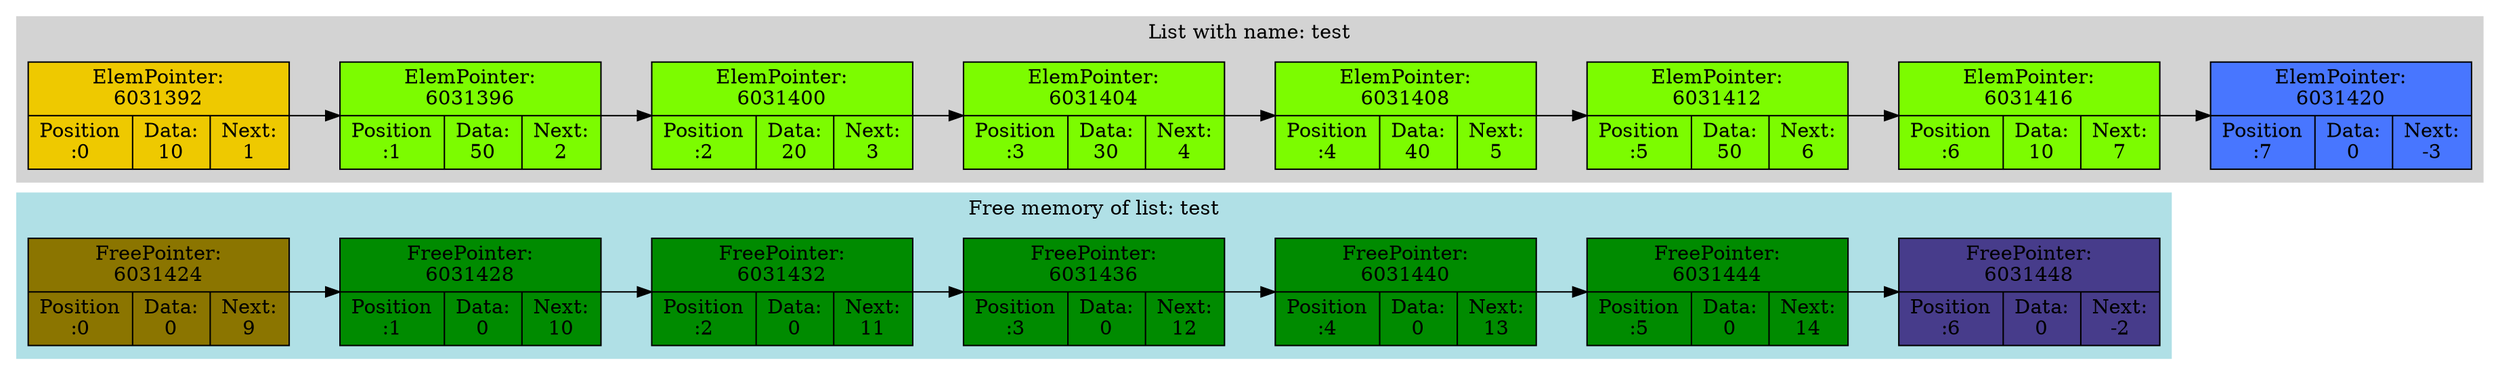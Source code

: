 digraph G{
subgraph clustermem {
style=filled;
color=powderblue;
f0 [shape=record, label="FreePointer:\n6031424 | {Position\n:0 | Data:\n0 | Next:\n9}",style="filled",fillcolor="gold4"];
f0->f1
f1 [shape=record, label="FreePointer:\n6031428 | {Position\n:1 | Data:\n0 | Next:\n10}",style="filled",fillcolor="green4"];
f1->f2
f2 [shape=record, label="FreePointer:\n6031432 | {Position\n:2 | Data:\n0 | Next:\n11}",style="filled",fillcolor="green4"];
f2->f3
f3 [shape=record, label="FreePointer:\n6031436 | {Position\n:3 | Data:\n0 | Next:\n12}",style="filled",fillcolor="green4"];
f3->f4
f4 [shape=record, label="FreePointer:\n6031440 | {Position\n:4 | Data:\n0 | Next:\n13}",style="filled",fillcolor="green4"];
f4->f5
f5 [shape=record, label="FreePointer:\n6031444 | {Position\n:5 | Data:\n0 | Next:\n14}",style="filled",fillcolor="green4"];
f5->f6
f6 [shape=record, label="FreePointer:\n6031448 | {Position\n:6 | Data:\n0 | Next:\n-2}",style="filled",fillcolor="slateblue4"];
label = "Free memory of list: test"}
rankdir=LR;
subgraph clusterlist {
style=filled;
color=lightgrey;
0 [shape=record, label="ElemPointer:\n6031392 | {Position\n:0 | Data:\n10 | Next:\n1}",style="filled",fillcolor="gold2"];
0->1
1 [shape=record, label="ElemPointer:\n6031396 | {Position\n:1 | Data:\n50 | Next:\n2}",style="filled",fillcolor="lawngreen"];
1->2
2 [shape=record, label="ElemPointer:\n6031400 | {Position\n:2 | Data:\n20 | Next:\n3}",style="filled",fillcolor="lawngreen"];
2->3
3 [shape=record, label="ElemPointer:\n6031404 | {Position\n:3 | Data:\n30 | Next:\n4}",style="filled",fillcolor="lawngreen"];
3->4
4 [shape=record, label="ElemPointer:\n6031408 | {Position\n:4 | Data:\n40 | Next:\n5}",style="filled",fillcolor="lawngreen"];
4->5
5 [shape=record, label="ElemPointer:\n6031412 | {Position\n:5 | Data:\n50 | Next:\n6}",style="filled",fillcolor="lawngreen"];
5->6
6 [shape=record, label="ElemPointer:\n6031416 | {Position\n:6 | Data:\n10 | Next:\n7}",style="filled",fillcolor="lawngreen"];
6->7
7 [shape=record, label="ElemPointer:\n6031420 | {Position\n:7 | Data:\n0 | Next:\n-3}",style="filled",fillcolor="royalblue1"];
label = "List with name: test"}
}
